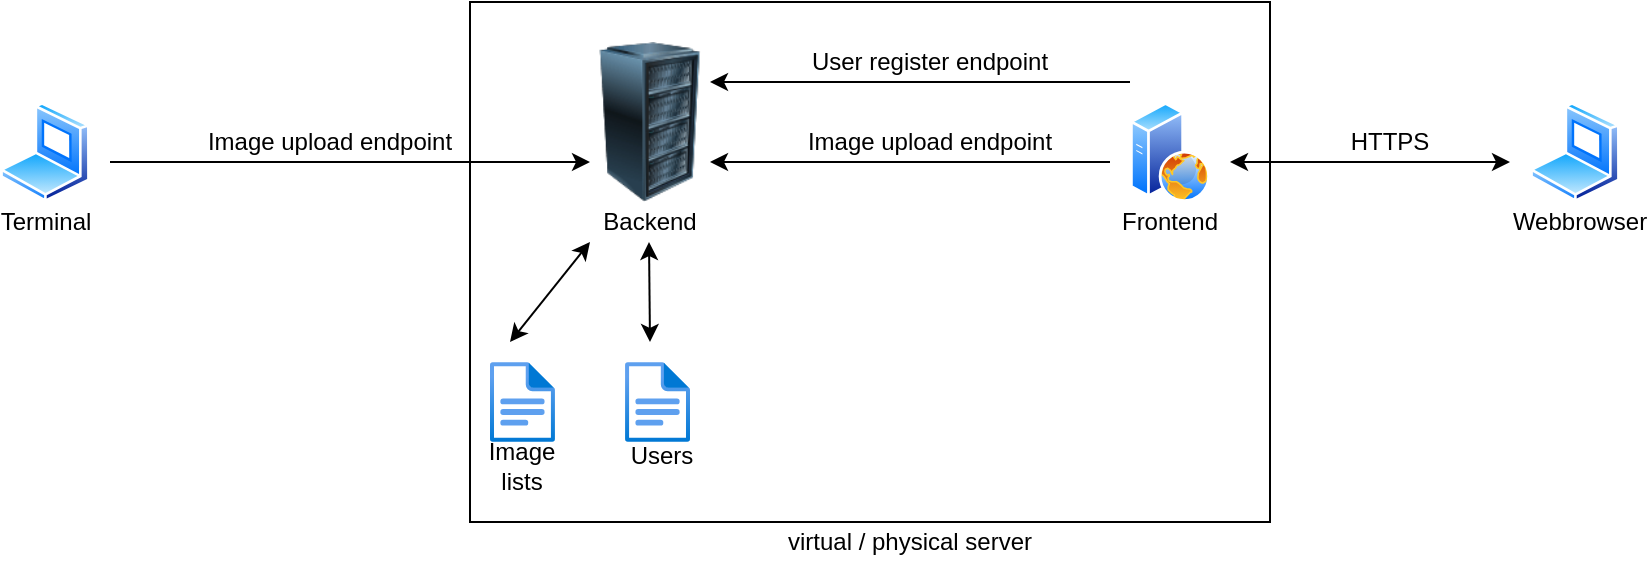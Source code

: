 <mxfile version="14.1.8" type="device"><diagram id="cqyB4ec0gGOwpQJiEIOG" name="Seite-1"><mxGraphModel dx="1186" dy="611" grid="1" gridSize="10" guides="1" tooltips="1" connect="1" arrows="1" fold="1" page="1" pageScale="1" pageWidth="827" pageHeight="1169" math="0" shadow="0"><root><mxCell id="0"/><mxCell id="1" parent="0"/><mxCell id="ln8b3GCg_yOKgHEmHZVH-1" value="" style="aspect=fixed;perimeter=ellipsePerimeter;html=1;align=center;shadow=0;dashed=0;spacingTop=3;image;image=img/lib/active_directory/laptop_client.svg;" vertex="1" parent="1"><mxGeometry x="35" y="70" width="45" height="50" as="geometry"/></mxCell><mxCell id="ln8b3GCg_yOKgHEmHZVH-2" value="" style="aspect=fixed;perimeter=ellipsePerimeter;html=1;align=center;shadow=0;dashed=0;spacingTop=3;image;image=img/lib/active_directory/web_server.svg;" vertex="1" parent="1"><mxGeometry x="600" y="70" width="40" height="50" as="geometry"/></mxCell><mxCell id="ln8b3GCg_yOKgHEmHZVH-3" value="" style="image;html=1;image=img/lib/clip_art/computers/Server_Rack_128x128.png" vertex="1" parent="1"><mxGeometry x="320" y="40" width="80" height="80" as="geometry"/></mxCell><mxCell id="ln8b3GCg_yOKgHEmHZVH-4" value="Backend" style="text;html=1;strokeColor=none;fillColor=none;align=center;verticalAlign=middle;whiteSpace=wrap;rounded=0;" vertex="1" parent="1"><mxGeometry x="340" y="120" width="40" height="20" as="geometry"/></mxCell><mxCell id="ln8b3GCg_yOKgHEmHZVH-5" value="Frontend" style="text;html=1;strokeColor=none;fillColor=none;align=center;verticalAlign=middle;whiteSpace=wrap;rounded=0;" vertex="1" parent="1"><mxGeometry x="600" y="120" width="40" height="20" as="geometry"/></mxCell><mxCell id="ln8b3GCg_yOKgHEmHZVH-6" value="Terminal" style="text;html=1;strokeColor=none;fillColor=none;align=center;verticalAlign=middle;whiteSpace=wrap;rounded=0;" vertex="1" parent="1"><mxGeometry x="37.5" y="120" width="40" height="20" as="geometry"/></mxCell><mxCell id="ln8b3GCg_yOKgHEmHZVH-7" value="" style="endArrow=classic;html=1;entryX=0.125;entryY=0.75;entryDx=0;entryDy=0;entryPerimeter=0;" edge="1" parent="1" target="ln8b3GCg_yOKgHEmHZVH-3"><mxGeometry width="50" height="50" relative="1" as="geometry"><mxPoint x="90" y="100" as="sourcePoint"/><mxPoint x="440" y="200" as="targetPoint"/></mxGeometry></mxCell><mxCell id="ln8b3GCg_yOKgHEmHZVH-8" value="Image upload endpoint" style="text;html=1;strokeColor=none;fillColor=none;align=center;verticalAlign=middle;whiteSpace=wrap;rounded=0;" vertex="1" parent="1"><mxGeometry x="130" y="80" width="140" height="20" as="geometry"/></mxCell><mxCell id="ln8b3GCg_yOKgHEmHZVH-9" value="" style="rounded=0;whiteSpace=wrap;html=1;fillColor=none;" vertex="1" parent="1"><mxGeometry x="270" y="20" width="400" height="260" as="geometry"/></mxCell><mxCell id="ln8b3GCg_yOKgHEmHZVH-12" value="" style="endArrow=classic;html=1;" edge="1" parent="1"><mxGeometry width="50" height="50" relative="1" as="geometry"><mxPoint x="590" y="100" as="sourcePoint"/><mxPoint x="390" y="100" as="targetPoint"/></mxGeometry></mxCell><mxCell id="ln8b3GCg_yOKgHEmHZVH-13" value="Image upload endpoint" style="text;html=1;strokeColor=none;fillColor=none;align=center;verticalAlign=middle;whiteSpace=wrap;rounded=0;" vertex="1" parent="1"><mxGeometry x="430" y="80" width="140" height="20" as="geometry"/></mxCell><mxCell id="ln8b3GCg_yOKgHEmHZVH-14" value="" style="endArrow=classic;html=1;" edge="1" parent="1"><mxGeometry width="50" height="50" relative="1" as="geometry"><mxPoint x="600" y="60" as="sourcePoint"/><mxPoint x="390" y="60" as="targetPoint"/></mxGeometry></mxCell><mxCell id="ln8b3GCg_yOKgHEmHZVH-16" value="User register endpoint" style="text;html=1;strokeColor=none;fillColor=none;align=center;verticalAlign=middle;whiteSpace=wrap;rounded=0;" vertex="1" parent="1"><mxGeometry x="435" y="40" width="130" height="20" as="geometry"/></mxCell><mxCell id="ln8b3GCg_yOKgHEmHZVH-17" value="" style="aspect=fixed;perimeter=ellipsePerimeter;html=1;align=center;shadow=0;dashed=0;spacingTop=3;image;image=img/lib/active_directory/laptop_client.svg;fillColor=none;" vertex="1" parent="1"><mxGeometry x="800" y="70" width="45" height="50" as="geometry"/></mxCell><mxCell id="ln8b3GCg_yOKgHEmHZVH-18" value="Webbrowser" style="text;html=1;strokeColor=none;fillColor=none;align=center;verticalAlign=middle;whiteSpace=wrap;rounded=0;" vertex="1" parent="1"><mxGeometry x="805" y="120" width="40" height="20" as="geometry"/></mxCell><mxCell id="ln8b3GCg_yOKgHEmHZVH-20" value="HTTPS" style="text;html=1;strokeColor=none;fillColor=none;align=center;verticalAlign=middle;whiteSpace=wrap;rounded=0;" vertex="1" parent="1"><mxGeometry x="710" y="80" width="40" height="20" as="geometry"/></mxCell><mxCell id="ln8b3GCg_yOKgHEmHZVH-21" value="" style="endArrow=classic;startArrow=classic;html=1;" edge="1" parent="1"><mxGeometry width="50" height="50" relative="1" as="geometry"><mxPoint x="650" y="100" as="sourcePoint"/><mxPoint x="790" y="100" as="targetPoint"/></mxGeometry></mxCell><mxCell id="ln8b3GCg_yOKgHEmHZVH-22" value="" style="aspect=fixed;html=1;points=[];align=center;image;fontSize=12;image=img/lib/azure2/general/File.svg;fillColor=none;" vertex="1" parent="1"><mxGeometry x="280" y="200" width="32.46" height="40" as="geometry"/></mxCell><mxCell id="ln8b3GCg_yOKgHEmHZVH-23" value="" style="aspect=fixed;html=1;points=[];align=center;image;fontSize=12;image=img/lib/azure2/general/File.svg;fillColor=none;" vertex="1" parent="1"><mxGeometry x="347.54" y="200" width="32.46" height="40" as="geometry"/></mxCell><mxCell id="ln8b3GCg_yOKgHEmHZVH-24" value="Users" style="text;html=1;strokeColor=none;fillColor=none;align=center;verticalAlign=middle;whiteSpace=wrap;rounded=0;" vertex="1" parent="1"><mxGeometry x="345.54" y="237" width="40" height="20" as="geometry"/></mxCell><mxCell id="ln8b3GCg_yOKgHEmHZVH-25" value="Image lists" style="text;html=1;strokeColor=none;fillColor=none;align=center;verticalAlign=middle;whiteSpace=wrap;rounded=0;" vertex="1" parent="1"><mxGeometry x="276.23" y="242" width="40" height="20" as="geometry"/></mxCell><mxCell id="ln8b3GCg_yOKgHEmHZVH-27" value="" style="endArrow=classic;startArrow=classic;html=1;" edge="1" parent="1"><mxGeometry width="50" height="50" relative="1" as="geometry"><mxPoint x="290" y="190" as="sourcePoint"/><mxPoint x="330" y="140" as="targetPoint"/></mxGeometry></mxCell><mxCell id="ln8b3GCg_yOKgHEmHZVH-28" value="" style="endArrow=classic;startArrow=classic;html=1;" edge="1" parent="1"><mxGeometry width="50" height="50" relative="1" as="geometry"><mxPoint x="360" y="190" as="sourcePoint"/><mxPoint x="359.5" y="140" as="targetPoint"/></mxGeometry></mxCell><mxCell id="ln8b3GCg_yOKgHEmHZVH-29" value="virtual / physical server" style="text;html=1;strokeColor=none;fillColor=none;align=center;verticalAlign=middle;whiteSpace=wrap;rounded=0;" vertex="1" parent="1"><mxGeometry x="415" y="280" width="150" height="20" as="geometry"/></mxCell></root></mxGraphModel></diagram></mxfile>